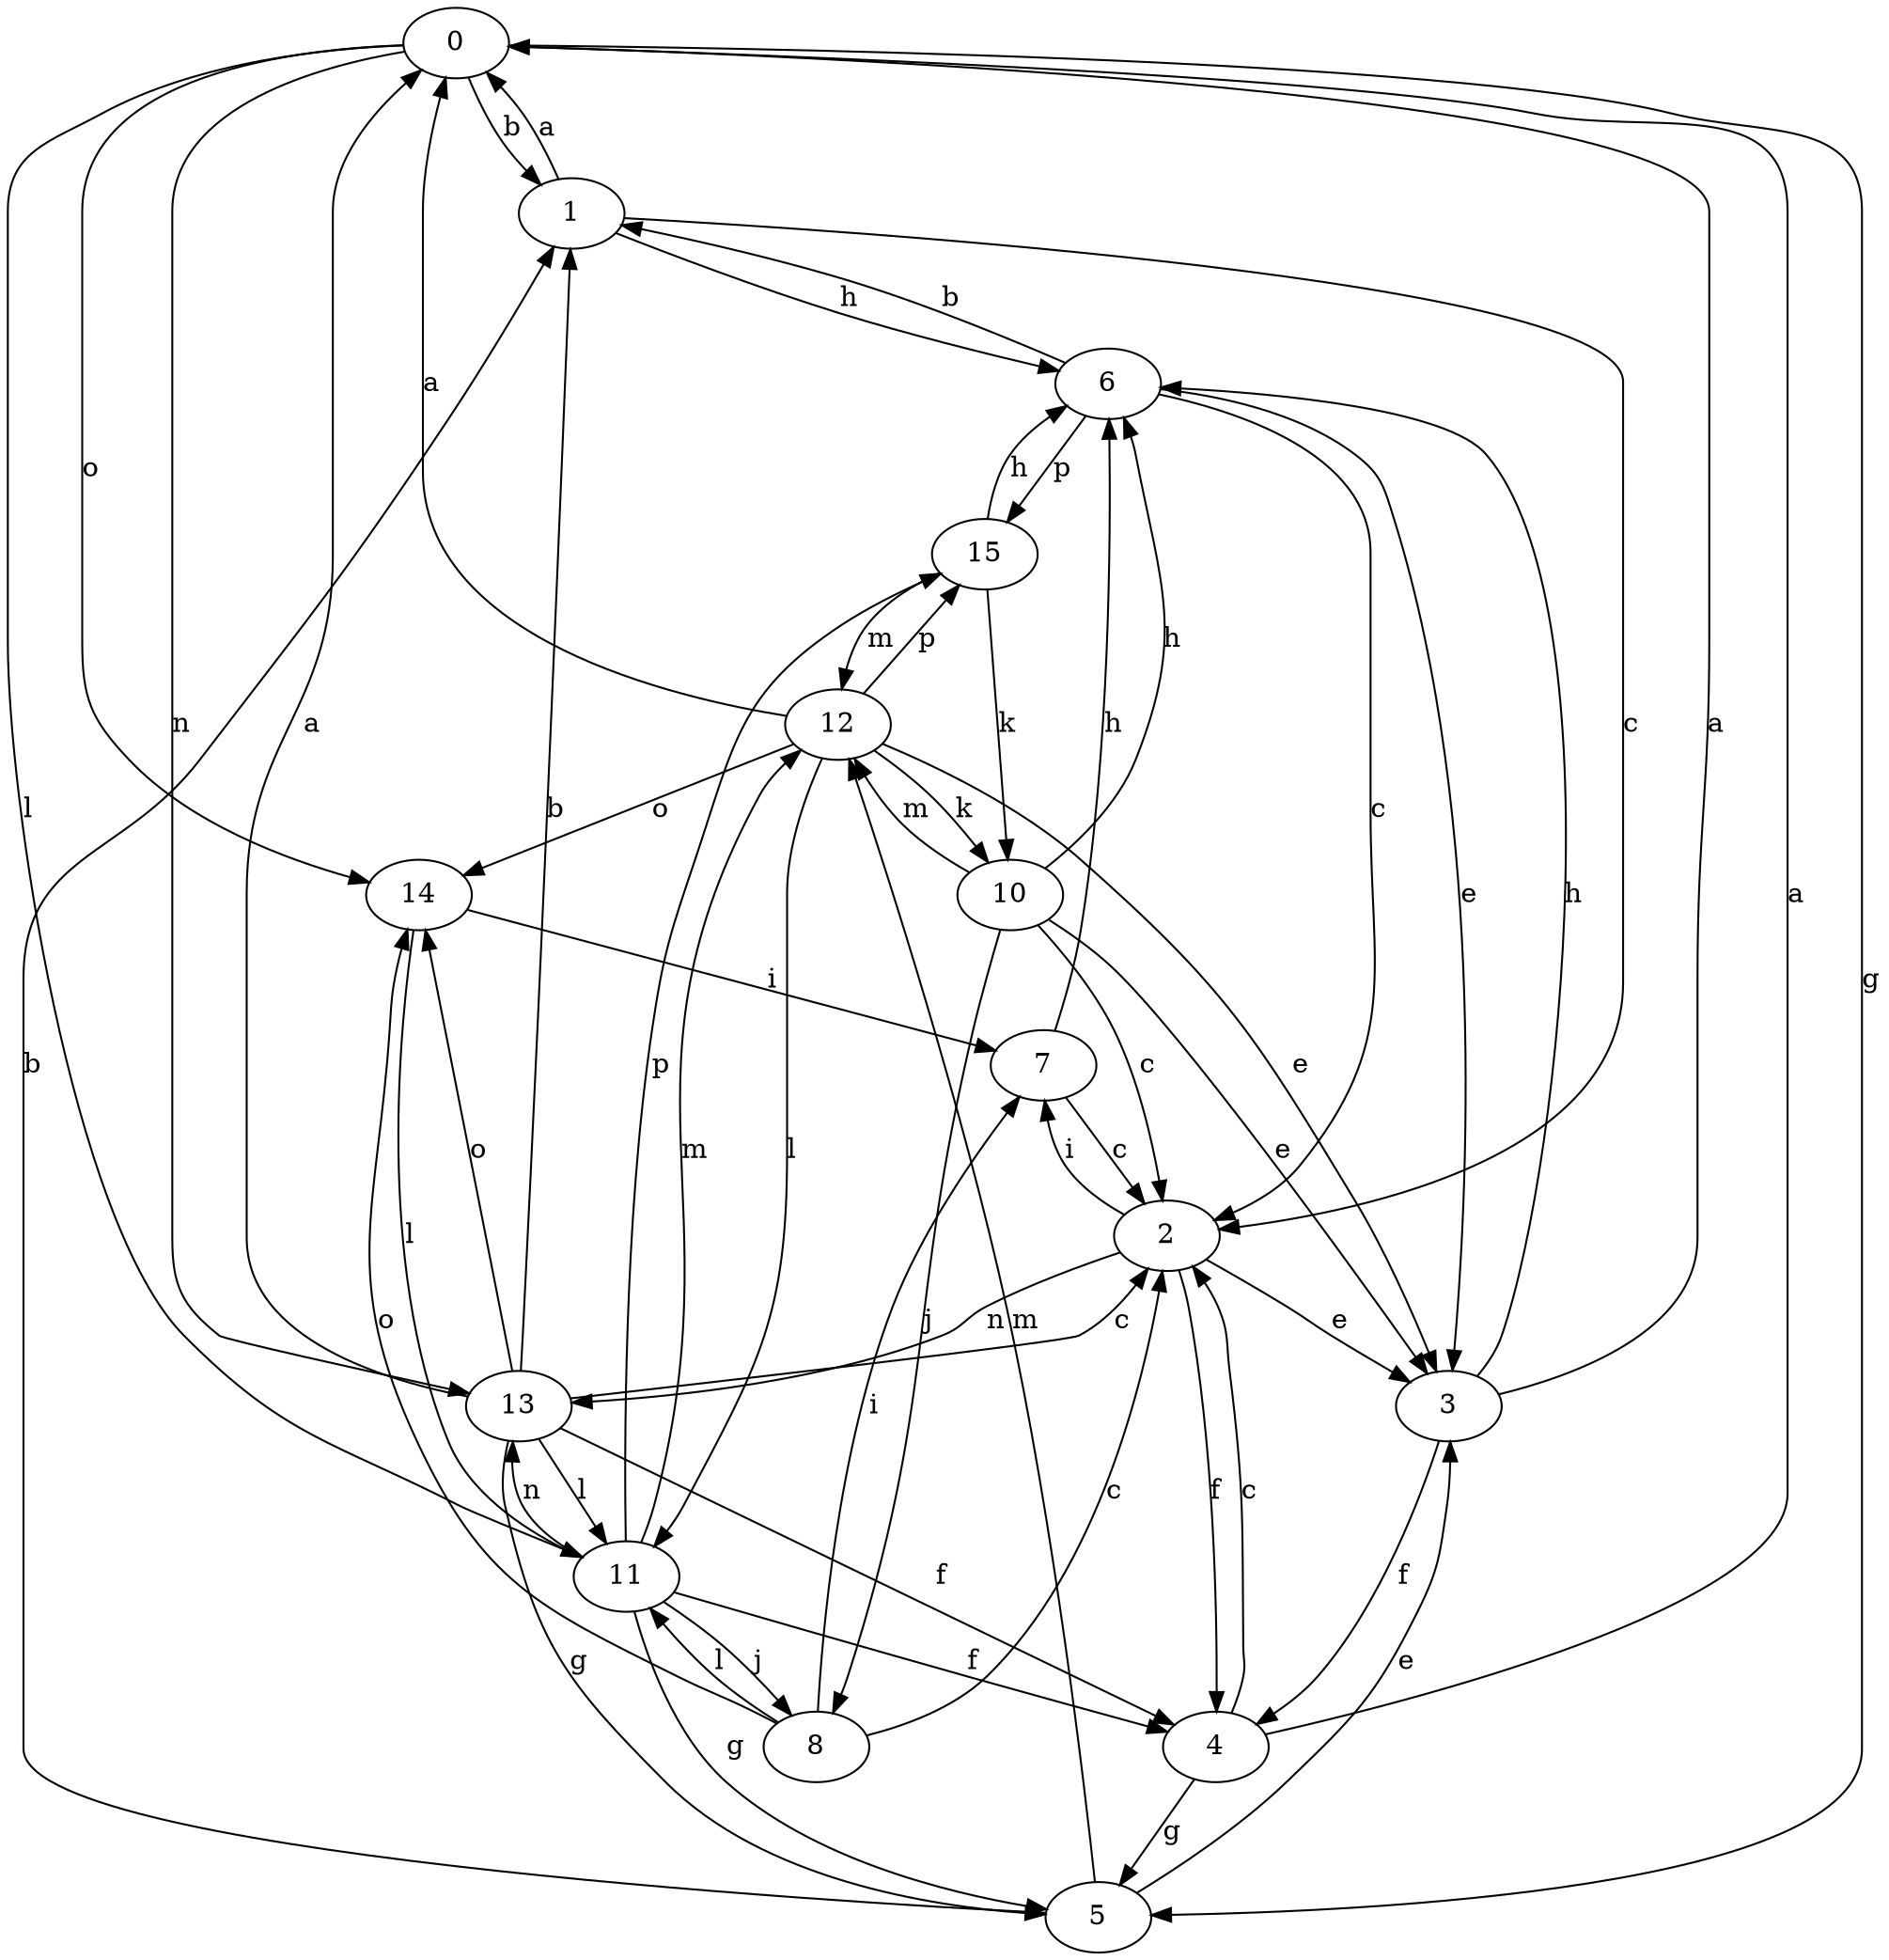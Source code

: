 strict digraph  {
0;
1;
2;
3;
4;
5;
6;
7;
8;
10;
11;
12;
13;
14;
15;
0 -> 1  [label=b];
0 -> 5  [label=g];
0 -> 11  [label=l];
0 -> 13  [label=n];
0 -> 14  [label=o];
1 -> 0  [label=a];
1 -> 2  [label=c];
1 -> 6  [label=h];
2 -> 3  [label=e];
2 -> 4  [label=f];
2 -> 7  [label=i];
2 -> 13  [label=n];
3 -> 0  [label=a];
3 -> 4  [label=f];
3 -> 6  [label=h];
4 -> 0  [label=a];
4 -> 2  [label=c];
4 -> 5  [label=g];
5 -> 1  [label=b];
5 -> 3  [label=e];
5 -> 12  [label=m];
6 -> 1  [label=b];
6 -> 2  [label=c];
6 -> 3  [label=e];
6 -> 15  [label=p];
7 -> 2  [label=c];
7 -> 6  [label=h];
8 -> 2  [label=c];
8 -> 7  [label=i];
8 -> 11  [label=l];
8 -> 14  [label=o];
10 -> 2  [label=c];
10 -> 3  [label=e];
10 -> 6  [label=h];
10 -> 8  [label=j];
10 -> 12  [label=m];
11 -> 4  [label=f];
11 -> 5  [label=g];
11 -> 8  [label=j];
11 -> 12  [label=m];
11 -> 13  [label=n];
11 -> 15  [label=p];
12 -> 0  [label=a];
12 -> 3  [label=e];
12 -> 10  [label=k];
12 -> 11  [label=l];
12 -> 14  [label=o];
12 -> 15  [label=p];
13 -> 0  [label=a];
13 -> 1  [label=b];
13 -> 2  [label=c];
13 -> 4  [label=f];
13 -> 5  [label=g];
13 -> 11  [label=l];
13 -> 14  [label=o];
14 -> 7  [label=i];
14 -> 11  [label=l];
15 -> 6  [label=h];
15 -> 10  [label=k];
15 -> 12  [label=m];
}
